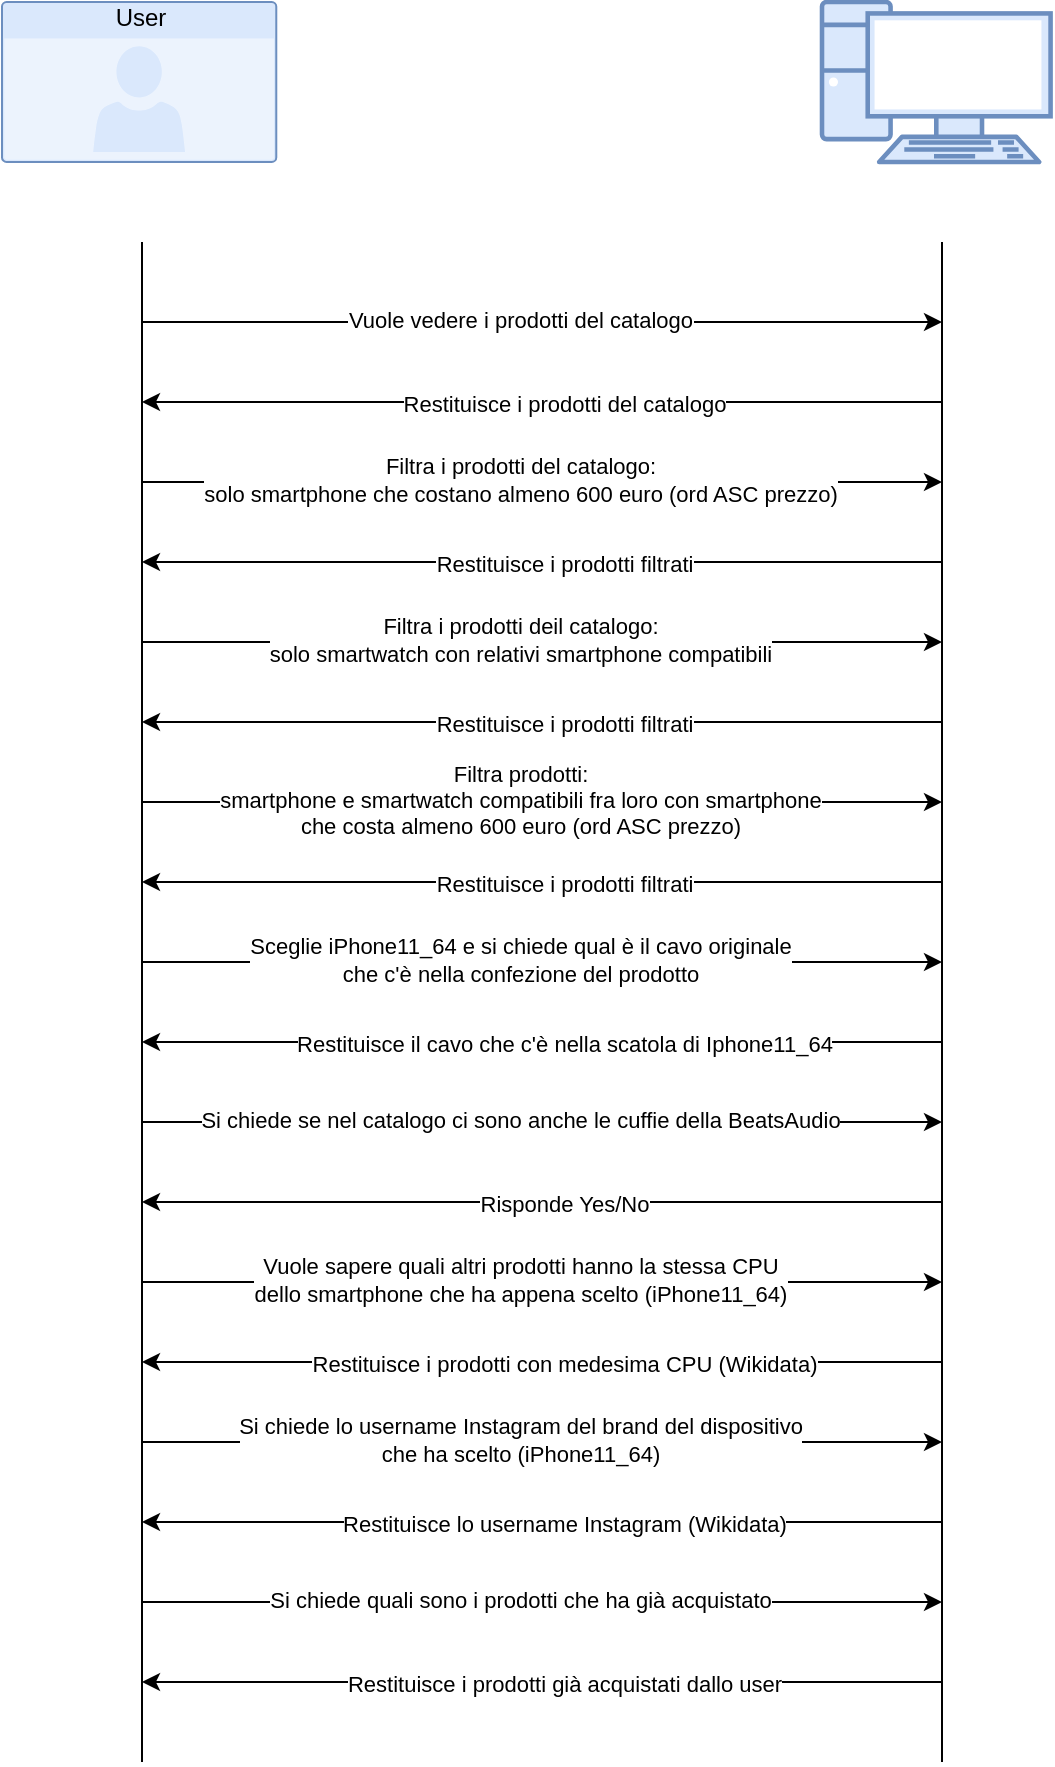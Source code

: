 <mxfile version="14.1.8" type="device"><diagram id="VOk2yQ0JGzcdBXhlyc76" name="Page-1"><mxGraphModel dx="1205" dy="707" grid="1" gridSize="10" guides="1" tooltips="1" connect="1" arrows="1" fold="1" page="1" pageScale="1" pageWidth="827" pageHeight="1169" math="0" shadow="0"><root><mxCell id="0"/><mxCell id="1" parent="0"/><mxCell id="rpLr2bUOnnt-6hwzFcDp-7" value="" style="verticalAlign=top;verticalLabelPosition=bottom;labelPosition=center;align=center;html=1;outlineConnect=0;fillColor=#dae8fc;strokeColor=#6c8ebf;gradientDirection=north;strokeWidth=2;shape=mxgraph.networks.pc;" vertex="1" parent="1"><mxGeometry x="580" y="80" width="114.29" height="80" as="geometry"/></mxCell><mxCell id="rpLr2bUOnnt-6hwzFcDp-11" value="User" style="html=1;strokeColor=#6c8ebf;fillColor=#dae8fc;labelPosition=center;verticalLabelPosition=middle;verticalAlign=top;align=center;fontSize=12;outlineConnect=0;spacingTop=-6;shape=mxgraph.sitemap.user;" vertex="1" parent="1"><mxGeometry x="170" y="80" width="137.14" height="80" as="geometry"/></mxCell><mxCell id="rpLr2bUOnnt-6hwzFcDp-12" value="" style="endArrow=none;html=1;" edge="1" parent="1"><mxGeometry width="50" height="50" relative="1" as="geometry"><mxPoint x="240" y="960" as="sourcePoint"/><mxPoint x="240" y="200" as="targetPoint"/></mxGeometry></mxCell><mxCell id="rpLr2bUOnnt-6hwzFcDp-13" value="" style="endArrow=none;html=1;entryX=0.5;entryY=1;entryDx=0;entryDy=0;entryPerimeter=0;" edge="1" parent="1"><mxGeometry width="50" height="50" relative="1" as="geometry"><mxPoint x="640" y="960" as="sourcePoint"/><mxPoint x="640" y="200" as="targetPoint"/></mxGeometry></mxCell><mxCell id="rpLr2bUOnnt-6hwzFcDp-14" value="" style="endArrow=classic;html=1;" edge="1" parent="1"><mxGeometry width="50" height="50" relative="1" as="geometry"><mxPoint x="240" y="240" as="sourcePoint"/><mxPoint x="640" y="240" as="targetPoint"/></mxGeometry></mxCell><mxCell id="rpLr2bUOnnt-6hwzFcDp-19" value="Vuole vedere i prodotti del catalogo" style="edgeLabel;html=1;align=center;verticalAlign=middle;resizable=0;points=[];" vertex="1" connectable="0" parent="rpLr2bUOnnt-6hwzFcDp-14"><mxGeometry x="-0.056" y="1" relative="1" as="geometry"><mxPoint as="offset"/></mxGeometry></mxCell><mxCell id="rpLr2bUOnnt-6hwzFcDp-20" value="" style="endArrow=classic;html=1;" edge="1" parent="1"><mxGeometry width="50" height="50" relative="1" as="geometry"><mxPoint x="240" y="320" as="sourcePoint"/><mxPoint x="640" y="320" as="targetPoint"/></mxGeometry></mxCell><mxCell id="rpLr2bUOnnt-6hwzFcDp-21" value="Filtra i prodotti del catalogo: &lt;br&gt;solo smartphone che costano almeno 600 euro (ord ASC prezzo)" style="edgeLabel;html=1;align=center;verticalAlign=middle;resizable=0;points=[];" vertex="1" connectable="0" parent="rpLr2bUOnnt-6hwzFcDp-20"><mxGeometry x="-0.056" y="1" relative="1" as="geometry"><mxPoint as="offset"/></mxGeometry></mxCell><mxCell id="rpLr2bUOnnt-6hwzFcDp-22" value="" style="endArrow=classic;html=1;" edge="1" parent="1"><mxGeometry width="50" height="50" relative="1" as="geometry"><mxPoint x="240" y="400" as="sourcePoint"/><mxPoint x="640" y="400" as="targetPoint"/></mxGeometry></mxCell><mxCell id="rpLr2bUOnnt-6hwzFcDp-23" value="Filtra i prodotti deil catalogo:&lt;br&gt;solo smartwatch con relativi smartphone compatibili" style="edgeLabel;html=1;align=center;verticalAlign=middle;resizable=0;points=[];" vertex="1" connectable="0" parent="rpLr2bUOnnt-6hwzFcDp-22"><mxGeometry x="-0.056" y="1" relative="1" as="geometry"><mxPoint as="offset"/></mxGeometry></mxCell><mxCell id="rpLr2bUOnnt-6hwzFcDp-38" value="" style="endArrow=classic;html=1;" edge="1" parent="1"><mxGeometry width="50" height="50" relative="1" as="geometry"><mxPoint x="640" y="280" as="sourcePoint"/><mxPoint x="240" y="280" as="targetPoint"/></mxGeometry></mxCell><mxCell id="rpLr2bUOnnt-6hwzFcDp-39" value="Restituisce i prodotti del catalogo" style="edgeLabel;html=1;align=center;verticalAlign=middle;resizable=0;points=[];" vertex="1" connectable="0" parent="rpLr2bUOnnt-6hwzFcDp-38"><mxGeometry x="-0.056" y="1" relative="1" as="geometry"><mxPoint as="offset"/></mxGeometry></mxCell><mxCell id="rpLr2bUOnnt-6hwzFcDp-40" value="" style="endArrow=classic;html=1;" edge="1" parent="1"><mxGeometry width="50" height="50" relative="1" as="geometry"><mxPoint x="640" y="360" as="sourcePoint"/><mxPoint x="240" y="360" as="targetPoint"/></mxGeometry></mxCell><mxCell id="rpLr2bUOnnt-6hwzFcDp-41" value="Restituisce i prodotti filtrati" style="edgeLabel;html=1;align=center;verticalAlign=middle;resizable=0;points=[];" vertex="1" connectable="0" parent="rpLr2bUOnnt-6hwzFcDp-40"><mxGeometry x="-0.056" y="1" relative="1" as="geometry"><mxPoint as="offset"/></mxGeometry></mxCell><mxCell id="rpLr2bUOnnt-6hwzFcDp-42" value="" style="endArrow=classic;html=1;" edge="1" parent="1"><mxGeometry width="50" height="50" relative="1" as="geometry"><mxPoint x="640" y="440" as="sourcePoint"/><mxPoint x="240" y="440" as="targetPoint"/></mxGeometry></mxCell><mxCell id="rpLr2bUOnnt-6hwzFcDp-43" value="Restituisce i prodotti filtrati" style="edgeLabel;html=1;align=center;verticalAlign=middle;resizable=0;points=[];" vertex="1" connectable="0" parent="rpLr2bUOnnt-6hwzFcDp-42"><mxGeometry x="-0.056" y="1" relative="1" as="geometry"><mxPoint as="offset"/></mxGeometry></mxCell><mxCell id="rpLr2bUOnnt-6hwzFcDp-56" value="" style="endArrow=classic;html=1;" edge="1" parent="1"><mxGeometry width="50" height="50" relative="1" as="geometry"><mxPoint x="240" y="480" as="sourcePoint"/><mxPoint x="640" y="480" as="targetPoint"/></mxGeometry></mxCell><mxCell id="rpLr2bUOnnt-6hwzFcDp-57" value="Filtra prodotti:&lt;br&gt;smartphone e smartwatch compatibili fra loro con smartphone&lt;br&gt;che costa almeno 600 euro (ord ASC prezzo)" style="edgeLabel;html=1;align=center;verticalAlign=middle;resizable=0;points=[];" vertex="1" connectable="0" parent="rpLr2bUOnnt-6hwzFcDp-56"><mxGeometry x="-0.056" y="1" relative="1" as="geometry"><mxPoint as="offset"/></mxGeometry></mxCell><mxCell id="rpLr2bUOnnt-6hwzFcDp-58" value="" style="endArrow=classic;html=1;" edge="1" parent="1"><mxGeometry width="50" height="50" relative="1" as="geometry"><mxPoint x="640" y="520" as="sourcePoint"/><mxPoint x="240" y="520" as="targetPoint"/></mxGeometry></mxCell><mxCell id="rpLr2bUOnnt-6hwzFcDp-59" value="Restituisce i prodotti filtrati" style="edgeLabel;html=1;align=center;verticalAlign=middle;resizable=0;points=[];" vertex="1" connectable="0" parent="rpLr2bUOnnt-6hwzFcDp-58"><mxGeometry x="-0.056" y="1" relative="1" as="geometry"><mxPoint as="offset"/></mxGeometry></mxCell><mxCell id="rpLr2bUOnnt-6hwzFcDp-60" value="" style="endArrow=classic;html=1;" edge="1" parent="1"><mxGeometry width="50" height="50" relative="1" as="geometry"><mxPoint x="240" y="560" as="sourcePoint"/><mxPoint x="640" y="560" as="targetPoint"/></mxGeometry></mxCell><mxCell id="rpLr2bUOnnt-6hwzFcDp-61" value="Sceglie iPhone11_64 e si chiede qual è il cavo originale &lt;br&gt;che c'è nella confezione del prodotto" style="edgeLabel;html=1;align=center;verticalAlign=middle;resizable=0;points=[];" vertex="1" connectable="0" parent="rpLr2bUOnnt-6hwzFcDp-60"><mxGeometry x="-0.056" y="1" relative="1" as="geometry"><mxPoint as="offset"/></mxGeometry></mxCell><mxCell id="rpLr2bUOnnt-6hwzFcDp-62" value="" style="endArrow=classic;html=1;" edge="1" parent="1"><mxGeometry width="50" height="50" relative="1" as="geometry"><mxPoint x="640" y="600" as="sourcePoint"/><mxPoint x="240" y="600" as="targetPoint"/></mxGeometry></mxCell><mxCell id="rpLr2bUOnnt-6hwzFcDp-63" value="Restituisce il cavo che c'è nella scatola di Iphone11_64" style="edgeLabel;html=1;align=center;verticalAlign=middle;resizable=0;points=[];" vertex="1" connectable="0" parent="rpLr2bUOnnt-6hwzFcDp-62"><mxGeometry x="-0.056" y="1" relative="1" as="geometry"><mxPoint as="offset"/></mxGeometry></mxCell><mxCell id="rpLr2bUOnnt-6hwzFcDp-64" value="" style="endArrow=classic;html=1;" edge="1" parent="1"><mxGeometry width="50" height="50" relative="1" as="geometry"><mxPoint x="240" y="640" as="sourcePoint"/><mxPoint x="640" y="640" as="targetPoint"/></mxGeometry></mxCell><mxCell id="rpLr2bUOnnt-6hwzFcDp-65" value="Si chiede se nel catalogo ci sono anche le cuffie della BeatsAudio" style="edgeLabel;html=1;align=center;verticalAlign=middle;resizable=0;points=[];" vertex="1" connectable="0" parent="rpLr2bUOnnt-6hwzFcDp-64"><mxGeometry x="-0.056" y="1" relative="1" as="geometry"><mxPoint as="offset"/></mxGeometry></mxCell><mxCell id="rpLr2bUOnnt-6hwzFcDp-66" value="" style="endArrow=classic;html=1;" edge="1" parent="1"><mxGeometry width="50" height="50" relative="1" as="geometry"><mxPoint x="640" y="680" as="sourcePoint"/><mxPoint x="240" y="680" as="targetPoint"/></mxGeometry></mxCell><mxCell id="rpLr2bUOnnt-6hwzFcDp-67" value="Risponde Yes/No" style="edgeLabel;html=1;align=center;verticalAlign=middle;resizable=0;points=[];" vertex="1" connectable="0" parent="rpLr2bUOnnt-6hwzFcDp-66"><mxGeometry x="-0.056" y="1" relative="1" as="geometry"><mxPoint as="offset"/></mxGeometry></mxCell><mxCell id="rpLr2bUOnnt-6hwzFcDp-68" value="" style="endArrow=classic;html=1;" edge="1" parent="1"><mxGeometry width="50" height="50" relative="1" as="geometry"><mxPoint x="240" y="720" as="sourcePoint"/><mxPoint x="640" y="720" as="targetPoint"/></mxGeometry></mxCell><mxCell id="rpLr2bUOnnt-6hwzFcDp-69" value="Vuole sapere quali altri prodotti hanno la stessa CPU&lt;br&gt;dello smartphone che ha appena scelto (iPhone11_64)" style="edgeLabel;html=1;align=center;verticalAlign=middle;resizable=0;points=[];" vertex="1" connectable="0" parent="rpLr2bUOnnt-6hwzFcDp-68"><mxGeometry x="-0.056" y="1" relative="1" as="geometry"><mxPoint as="offset"/></mxGeometry></mxCell><mxCell id="rpLr2bUOnnt-6hwzFcDp-70" value="" style="endArrow=classic;html=1;" edge="1" parent="1"><mxGeometry width="50" height="50" relative="1" as="geometry"><mxPoint x="640" y="760" as="sourcePoint"/><mxPoint x="240" y="760" as="targetPoint"/></mxGeometry></mxCell><mxCell id="rpLr2bUOnnt-6hwzFcDp-71" value="Restituisce i prodotti con medesima CPU (Wikidata)" style="edgeLabel;html=1;align=center;verticalAlign=middle;resizable=0;points=[];" vertex="1" connectable="0" parent="rpLr2bUOnnt-6hwzFcDp-70"><mxGeometry x="-0.056" y="1" relative="1" as="geometry"><mxPoint as="offset"/></mxGeometry></mxCell><mxCell id="rpLr2bUOnnt-6hwzFcDp-72" value="" style="endArrow=classic;html=1;" edge="1" parent="1"><mxGeometry width="50" height="50" relative="1" as="geometry"><mxPoint x="240" y="800" as="sourcePoint"/><mxPoint x="640" y="800" as="targetPoint"/></mxGeometry></mxCell><mxCell id="rpLr2bUOnnt-6hwzFcDp-73" value="Si chiede lo username Instagram del brand del dispositivo&lt;br&gt;che ha scelto (iPhone11_64)" style="edgeLabel;html=1;align=center;verticalAlign=middle;resizable=0;points=[];" vertex="1" connectable="0" parent="rpLr2bUOnnt-6hwzFcDp-72"><mxGeometry x="-0.056" y="1" relative="1" as="geometry"><mxPoint as="offset"/></mxGeometry></mxCell><mxCell id="rpLr2bUOnnt-6hwzFcDp-74" value="" style="endArrow=classic;html=1;" edge="1" parent="1"><mxGeometry width="50" height="50" relative="1" as="geometry"><mxPoint x="640" y="840" as="sourcePoint"/><mxPoint x="240" y="840" as="targetPoint"/></mxGeometry></mxCell><mxCell id="rpLr2bUOnnt-6hwzFcDp-75" value="Restituisce lo username Instagram (Wikidata)" style="edgeLabel;html=1;align=center;verticalAlign=middle;resizable=0;points=[];" vertex="1" connectable="0" parent="rpLr2bUOnnt-6hwzFcDp-74"><mxGeometry x="-0.056" y="1" relative="1" as="geometry"><mxPoint as="offset"/></mxGeometry></mxCell><mxCell id="rpLr2bUOnnt-6hwzFcDp-76" value="" style="endArrow=classic;html=1;" edge="1" parent="1"><mxGeometry width="50" height="50" relative="1" as="geometry"><mxPoint x="240" y="880" as="sourcePoint"/><mxPoint x="640" y="880" as="targetPoint"/></mxGeometry></mxCell><mxCell id="rpLr2bUOnnt-6hwzFcDp-77" value="Si chiede quali sono i prodotti che ha già acquistato" style="edgeLabel;html=1;align=center;verticalAlign=middle;resizable=0;points=[];" vertex="1" connectable="0" parent="rpLr2bUOnnt-6hwzFcDp-76"><mxGeometry x="-0.056" y="1" relative="1" as="geometry"><mxPoint as="offset"/></mxGeometry></mxCell><mxCell id="rpLr2bUOnnt-6hwzFcDp-78" value="" style="endArrow=classic;html=1;" edge="1" parent="1"><mxGeometry width="50" height="50" relative="1" as="geometry"><mxPoint x="640" y="920" as="sourcePoint"/><mxPoint x="240" y="920" as="targetPoint"/></mxGeometry></mxCell><mxCell id="rpLr2bUOnnt-6hwzFcDp-79" value="Restituisce i prodotti già acquistati dallo user" style="edgeLabel;html=1;align=center;verticalAlign=middle;resizable=0;points=[];" vertex="1" connectable="0" parent="rpLr2bUOnnt-6hwzFcDp-78"><mxGeometry x="-0.056" y="1" relative="1" as="geometry"><mxPoint as="offset"/></mxGeometry></mxCell></root></mxGraphModel></diagram></mxfile>